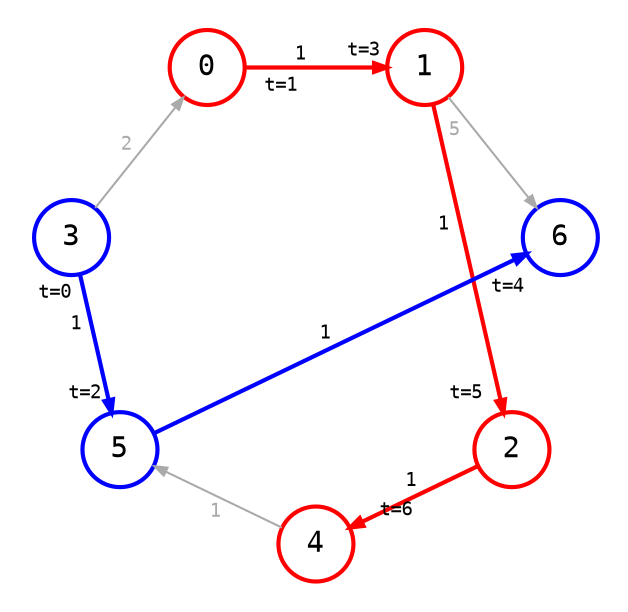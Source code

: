 digraph {
    node [shape=circle, fontname="monospace", style=bold];
    edge [arrowsize=0.6, fontname="monospace", fontsize=9];
    layout=circo;
    scale=1.0;
    normalize=true;
    pad=0.2;
    // newrank=true;
    // splines=line

    0, 1, 2, 4 [style=bold, color=red];
    3, 5, 6 [color=blue];

    3 -> 0 [
        color="#aaaaaa",
        fontcolor="#aaaaaa",
        label=<
            <table border="0" cellpadding="1" cellspacing="0">
                <tr>
                    <td>2</td>
                </tr>
            </table>
        >,
    ];

    0 -> 1 [
        color=red,
        style=bold,
        headlabel=<
            <table border="0" cellpadding="3" cellspacing="0">
                <tr>
                    <td>t=3</td>
                </tr>
            </table>
        >,
        taillabel=<
            <table border="0">
                <tr>
                    <td> t=1</td>
                </tr>
            </table>
            >,
        label=<
            <table border="0" cellpadding="1" cellspacing="0">
                <tr>
                    <td>1</td>
                </tr>
            </table>
        >,
    ];

    1 -> 2 [
        style=bold, 
        color=red, 
        headlabel=<
            <table border="0">
                <tr>
                    <td>t=5 </td>
                </tr>
            </table>
        >,
        label=<
            <table border="0" cellpadding="8" cellspacing="0">
                <tr>
                    <td>1</td>
                </tr>
            </table>
        >,
    ];

    2 -> 4 [
        style=bold, 
        color=red, 
        headlabel=<
            <table border="0" cellpadding="3" cellspacing="0">
                <tr>
                    <td>  t=6</td>
                </tr>
            </table>
        >,
        label=<
            <table border="0" cellpadding="1" cellspacing="0">
                <tr>
                    <td>1</td>
                </tr>
            </table>
        >,
    ];

    1 -> 6 [
        color="#aaaaaa",
        fontcolor="#aaaaaa",
        label=<
            <table border="0" cellpadding="3" cellspacing="0">
                <tr>
                    <td>5  </td>
                </tr>
            </table>
        >,
    ];

    2 -> 6 [style=invis];
    6 -> 2 [style=invis];

    4 -> 5 [
        color="#aaaaaa",
        fontcolor="#aaaaaa",
        label=<
            <table border="0" cellpadding="1" cellspacing="0">
                <tr>
                    <td>     1</td>
                </tr>
            </table>
        >,
    ];

    3 -> 5 [
        style=bold, 
        color=blue, 
        headlabel=<
            <table border="0">
                <tr>
                    <td> t=2</td>
                </tr>
            </table>
        >,
        taillabel=<
            <table border="0" cellpadding="4" cellspacing="0">
                <tr>
                    <td>t=0</td>
                </tr>
            </table>
        >,
        label=<
            <table border="0" cellpadding="1" cellspacing="0">
                <tr>
                    <td>1 </td>
                </tr>
            </table>
        >,
    ];

    5 -> 6 [
        style=bold, 
        color=blue, 
        headlabel=<
            <table border="0" cellpadding="1" cellspacing="0">
                <tr>
                    <td><br />t=4</td>
                </tr>
            </table>
        >,
        label=<
            <table border="0" cellpadding="1" cellspacing="0">
                <tr>
                    <td>1</td>
                </tr>
            </table>
        >,
    ];
}